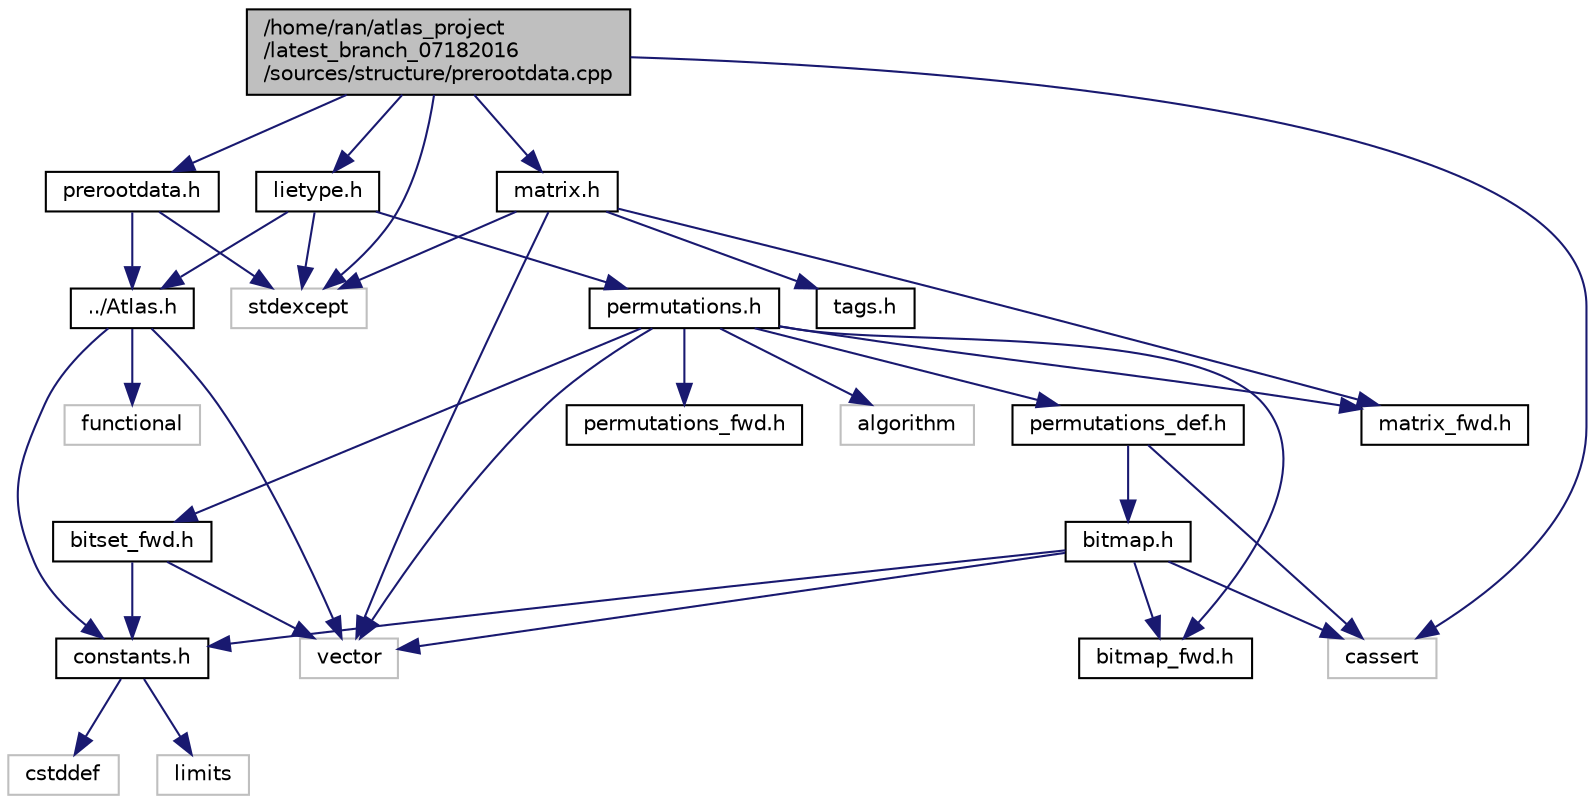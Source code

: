 digraph "/home/ran/atlas_project/latest_branch_07182016/sources/structure/prerootdata.cpp"
{
  edge [fontname="Helvetica",fontsize="10",labelfontname="Helvetica",labelfontsize="10"];
  node [fontname="Helvetica",fontsize="10",shape=record];
  Node1 [label="/home/ran/atlas_project\l/latest_branch_07182016\l/sources/structure/prerootdata.cpp",height=0.2,width=0.4,color="black", fillcolor="grey75", style="filled", fontcolor="black"];
  Node1 -> Node2 [color="midnightblue",fontsize="10",style="solid",fontname="Helvetica"];
  Node2 [label="prerootdata.h",height=0.2,width=0.4,color="black", fillcolor="white", style="filled",URL="$prerootdata_8h.html"];
  Node2 -> Node3 [color="midnightblue",fontsize="10",style="solid",fontname="Helvetica"];
  Node3 [label="../Atlas.h",height=0.2,width=0.4,color="black", fillcolor="white", style="filled",URL="$Atlas_8h.html"];
  Node3 -> Node4 [color="midnightblue",fontsize="10",style="solid",fontname="Helvetica"];
  Node4 [label="vector",height=0.2,width=0.4,color="grey75", fillcolor="white", style="filled"];
  Node3 -> Node5 [color="midnightblue",fontsize="10",style="solid",fontname="Helvetica"];
  Node5 [label="functional",height=0.2,width=0.4,color="grey75", fillcolor="white", style="filled"];
  Node3 -> Node6 [color="midnightblue",fontsize="10",style="solid",fontname="Helvetica"];
  Node6 [label="constants.h",height=0.2,width=0.4,color="black", fillcolor="white", style="filled",URL="$constants_8h.html"];
  Node6 -> Node7 [color="midnightblue",fontsize="10",style="solid",fontname="Helvetica"];
  Node7 [label="cstddef",height=0.2,width=0.4,color="grey75", fillcolor="white", style="filled"];
  Node6 -> Node8 [color="midnightblue",fontsize="10",style="solid",fontname="Helvetica"];
  Node8 [label="limits",height=0.2,width=0.4,color="grey75", fillcolor="white", style="filled"];
  Node2 -> Node9 [color="midnightblue",fontsize="10",style="solid",fontname="Helvetica"];
  Node9 [label="stdexcept",height=0.2,width=0.4,color="grey75", fillcolor="white", style="filled"];
  Node1 -> Node10 [color="midnightblue",fontsize="10",style="solid",fontname="Helvetica"];
  Node10 [label="cassert",height=0.2,width=0.4,color="grey75", fillcolor="white", style="filled"];
  Node1 -> Node9 [color="midnightblue",fontsize="10",style="solid",fontname="Helvetica"];
  Node1 -> Node11 [color="midnightblue",fontsize="10",style="solid",fontname="Helvetica"];
  Node11 [label="matrix.h",height=0.2,width=0.4,color="black", fillcolor="white", style="filled",URL="$matrix_8h.html"];
  Node11 -> Node4 [color="midnightblue",fontsize="10",style="solid",fontname="Helvetica"];
  Node11 -> Node9 [color="midnightblue",fontsize="10",style="solid",fontname="Helvetica"];
  Node11 -> Node12 [color="midnightblue",fontsize="10",style="solid",fontname="Helvetica"];
  Node12 [label="matrix_fwd.h",height=0.2,width=0.4,color="black", fillcolor="white", style="filled",URL="$matrix__fwd_8h.html"];
  Node11 -> Node13 [color="midnightblue",fontsize="10",style="solid",fontname="Helvetica"];
  Node13 [label="tags.h",height=0.2,width=0.4,color="black", fillcolor="white", style="filled",URL="$tags_8h.html",tooltip="Definition of dummy argument tags used for constructor overloading. "];
  Node1 -> Node14 [color="midnightblue",fontsize="10",style="solid",fontname="Helvetica"];
  Node14 [label="lietype.h",height=0.2,width=0.4,color="black", fillcolor="white", style="filled",URL="$lietype_8h.html",tooltip="Function and constant declarations for namespace lietype. "];
  Node14 -> Node9 [color="midnightblue",fontsize="10",style="solid",fontname="Helvetica"];
  Node14 -> Node3 [color="midnightblue",fontsize="10",style="solid",fontname="Helvetica"];
  Node14 -> Node15 [color="midnightblue",fontsize="10",style="solid",fontname="Helvetica"];
  Node15 [label="permutations.h",height=0.2,width=0.4,color="black", fillcolor="white", style="filled",URL="$permutations_8h.html"];
  Node15 -> Node16 [color="midnightblue",fontsize="10",style="solid",fontname="Helvetica"];
  Node16 [label="permutations_fwd.h",height=0.2,width=0.4,color="black", fillcolor="white", style="filled",URL="$permutations__fwd_8h.html"];
  Node15 -> Node4 [color="midnightblue",fontsize="10",style="solid",fontname="Helvetica"];
  Node15 -> Node17 [color="midnightblue",fontsize="10",style="solid",fontname="Helvetica"];
  Node17 [label="algorithm",height=0.2,width=0.4,color="grey75", fillcolor="white", style="filled"];
  Node15 -> Node18 [color="midnightblue",fontsize="10",style="solid",fontname="Helvetica"];
  Node18 [label="bitset_fwd.h",height=0.2,width=0.4,color="black", fillcolor="white", style="filled",URL="$bitset__fwd_8h.html",tooltip="Type definitions for the class BitSet. "];
  Node18 -> Node4 [color="midnightblue",fontsize="10",style="solid",fontname="Helvetica"];
  Node18 -> Node6 [color="midnightblue",fontsize="10",style="solid",fontname="Helvetica"];
  Node15 -> Node19 [color="midnightblue",fontsize="10",style="solid",fontname="Helvetica"];
  Node19 [label="bitmap_fwd.h",height=0.2,width=0.4,color="black", fillcolor="white", style="filled",URL="$bitmap__fwd_8h.html"];
  Node15 -> Node12 [color="midnightblue",fontsize="10",style="solid",fontname="Helvetica"];
  Node15 -> Node20 [color="midnightblue",fontsize="10",style="solid",fontname="Helvetica"];
  Node20 [label="permutations_def.h",height=0.2,width=0.4,color="black", fillcolor="white", style="filled",URL="$permutations__def_8h.html"];
  Node20 -> Node10 [color="midnightblue",fontsize="10",style="solid",fontname="Helvetica"];
  Node20 -> Node21 [color="midnightblue",fontsize="10",style="solid",fontname="Helvetica"];
  Node21 [label="bitmap.h",height=0.2,width=0.4,color="black", fillcolor="white", style="filled",URL="$bitmap_8h.html",tooltip="Definitions and declarations for the BitMap class. "];
  Node21 -> Node4 [color="midnightblue",fontsize="10",style="solid",fontname="Helvetica"];
  Node21 -> Node10 [color="midnightblue",fontsize="10",style="solid",fontname="Helvetica"];
  Node21 -> Node19 [color="midnightblue",fontsize="10",style="solid",fontname="Helvetica"];
  Node21 -> Node6 [color="midnightblue",fontsize="10",style="solid",fontname="Helvetica"];
}
